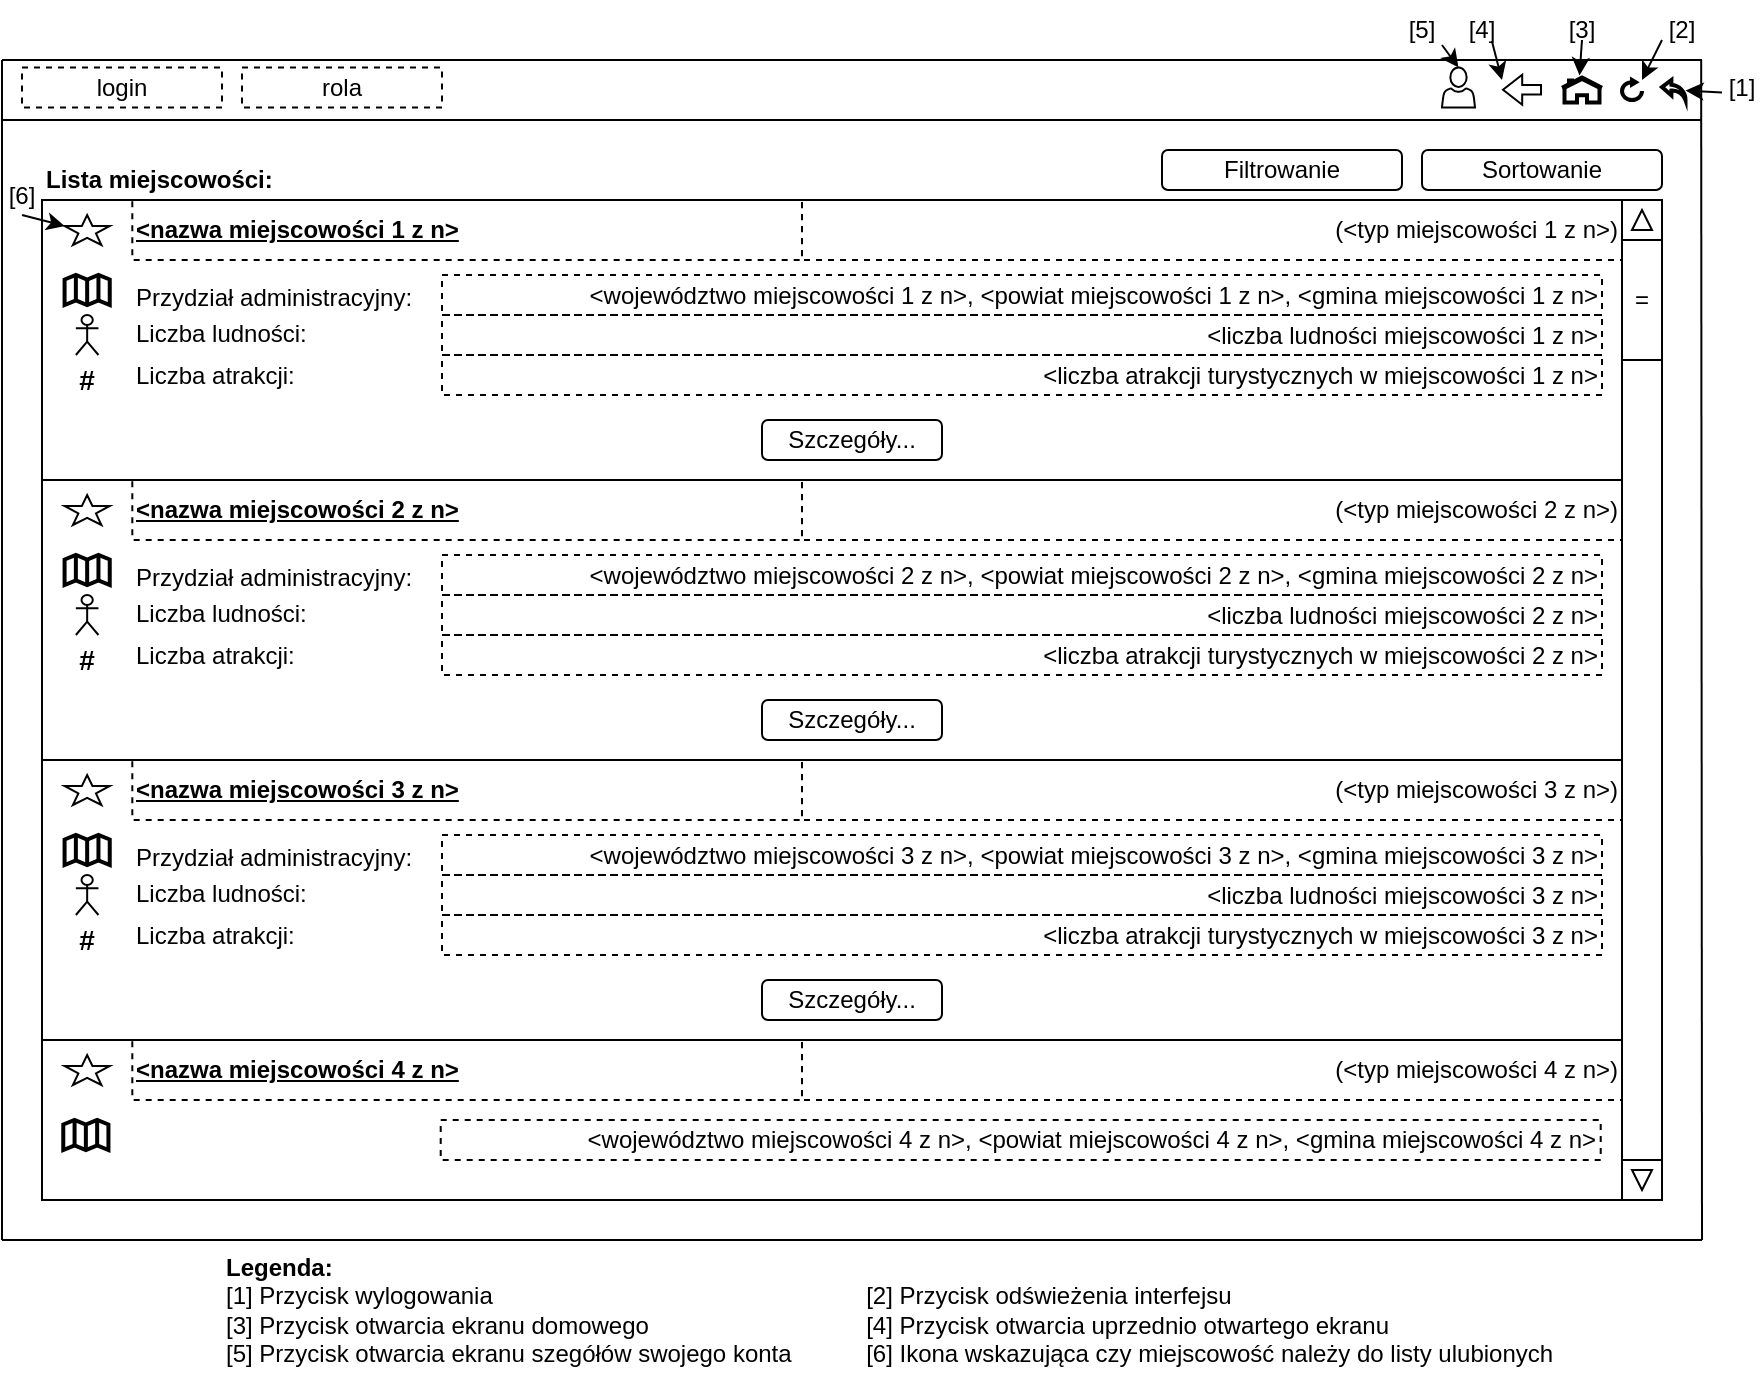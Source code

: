 <mxfile version="22.0.2" type="device">
  <diagram name="Strona-1" id="h2WLkj2qyGADKgaHyaSV">
    <mxGraphModel dx="1418" dy="828" grid="1" gridSize="10" guides="1" tooltips="1" connect="1" arrows="1" fold="1" page="1" pageScale="1" pageWidth="827" pageHeight="1169" math="0" shadow="0">
      <root>
        <mxCell id="0" />
        <mxCell id="1" parent="0" />
        <mxCell id="EYUodT9akqzmMVGfxFc3-3" value="&lt;b&gt;Lista miejscowości:&lt;/b&gt;" style="text;html=1;strokeColor=none;fillColor=none;align=left;verticalAlign=middle;whiteSpace=wrap;rounded=0;" parent="1" vertex="1">
          <mxGeometry x="30" y="265" width="190" height="30" as="geometry" />
        </mxCell>
        <mxCell id="EYUodT9akqzmMVGfxFc3-4" value="" style="endArrow=none;html=1;rounded=0;" parent="1" edge="1">
          <mxGeometry width="50" height="50" relative="1" as="geometry">
            <mxPoint x="10" y="220" as="sourcePoint" />
            <mxPoint x="860" y="220" as="targetPoint" />
          </mxGeometry>
        </mxCell>
        <mxCell id="EYUodT9akqzmMVGfxFc3-5" value="" style="endArrow=none;html=1;rounded=0;" parent="1" edge="1">
          <mxGeometry width="50" height="50" relative="1" as="geometry">
            <mxPoint x="10" y="810" as="sourcePoint" />
            <mxPoint x="10" y="220" as="targetPoint" />
          </mxGeometry>
        </mxCell>
        <mxCell id="EYUodT9akqzmMVGfxFc3-6" value="" style="endArrow=none;html=1;rounded=0;" parent="1" edge="1">
          <mxGeometry width="50" height="50" relative="1" as="geometry">
            <mxPoint x="10" y="250" as="sourcePoint" />
            <mxPoint x="860" y="250" as="targetPoint" />
          </mxGeometry>
        </mxCell>
        <mxCell id="EYUodT9akqzmMVGfxFc3-13" value="" style="endArrow=none;html=1;rounded=0;" parent="1" edge="1">
          <mxGeometry width="50" height="50" relative="1" as="geometry">
            <mxPoint x="860" y="810" as="sourcePoint" />
            <mxPoint x="859.58" y="220" as="targetPoint" />
          </mxGeometry>
        </mxCell>
        <mxCell id="EYUodT9akqzmMVGfxFc3-34" value="" style="endArrow=none;html=1;rounded=0;fontFamily=Helvetica;fontSize=12;fontColor=default;" parent="1" edge="1">
          <mxGeometry width="50" height="50" relative="1" as="geometry">
            <mxPoint x="10" y="810" as="sourcePoint" />
            <mxPoint x="860" y="810" as="targetPoint" />
          </mxGeometry>
        </mxCell>
        <mxCell id="DOHr0hYEis4pRiLcCh-8-1" value="login" style="rounded=0;whiteSpace=wrap;html=1;dashed=1;" parent="1" vertex="1">
          <mxGeometry x="20" y="223.75" width="100" height="20" as="geometry" />
        </mxCell>
        <mxCell id="DOHr0hYEis4pRiLcCh-8-2" value="rola" style="rounded=0;whiteSpace=wrap;html=1;dashed=1;" parent="1" vertex="1">
          <mxGeometry x="130" y="223.75" width="100" height="20" as="geometry" />
        </mxCell>
        <mxCell id="DOHr0hYEis4pRiLcCh-8-3" value="" style="rounded=0;whiteSpace=wrap;html=1;" parent="1" vertex="1">
          <mxGeometry x="30" y="290" width="790" height="500" as="geometry" />
        </mxCell>
        <mxCell id="DOHr0hYEis4pRiLcCh-8-4" value="" style="rounded=0;whiteSpace=wrap;html=1;" parent="1" vertex="1">
          <mxGeometry x="820" y="290" width="20" height="480" as="geometry" />
        </mxCell>
        <mxCell id="DOHr0hYEis4pRiLcCh-8-5" value="" style="whiteSpace=wrap;html=1;aspect=fixed;" parent="1" vertex="1">
          <mxGeometry x="820" y="290" width="20" height="20" as="geometry" />
        </mxCell>
        <mxCell id="DOHr0hYEis4pRiLcCh-8-6" value="" style="whiteSpace=wrap;html=1;aspect=fixed;" parent="1" vertex="1">
          <mxGeometry x="820" y="770" width="20" height="20" as="geometry" />
        </mxCell>
        <mxCell id="DOHr0hYEis4pRiLcCh-8-7" value="" style="triangle;whiteSpace=wrap;html=1;rotation=-90;" parent="1" vertex="1">
          <mxGeometry x="825" y="295" width="10" height="10" as="geometry" />
        </mxCell>
        <mxCell id="DOHr0hYEis4pRiLcCh-8-8" value="" style="triangle;whiteSpace=wrap;html=1;rotation=90;" parent="1" vertex="1">
          <mxGeometry x="825" y="775" width="10" height="10" as="geometry" />
        </mxCell>
        <mxCell id="DOHr0hYEis4pRiLcCh-8-10" value="=" style="rounded=0;whiteSpace=wrap;html=1;" parent="1" vertex="1">
          <mxGeometry x="820" y="310" width="20" height="60" as="geometry" />
        </mxCell>
        <mxCell id="XWjq8RXl0sNAPFMhclUL-5" value="" style="rounded=0;whiteSpace=wrap;html=1;strokeWidth=1;" parent="1" vertex="1">
          <mxGeometry x="30" y="290" width="790" height="140" as="geometry" />
        </mxCell>
        <mxCell id="XWjq8RXl0sNAPFMhclUL-6" value="&lt;b&gt;&amp;lt;nazwa miejscowości 1 z n&amp;gt;&lt;/b&gt;" style="rounded=0;whiteSpace=wrap;html=1;strokeColor=default;fontStyle=4;fillColor=none;align=left;dashed=1;" parent="1" vertex="1">
          <mxGeometry x="75.16" y="290" width="334.84" height="30" as="geometry" />
        </mxCell>
        <mxCell id="XWjq8RXl0sNAPFMhclUL-7" value="" style="verticalLabelPosition=bottom;verticalAlign=top;html=1;shape=mxgraph.basic.star" parent="1" vertex="1">
          <mxGeometry x="41.29" y="297.5" width="22.581" height="15" as="geometry" />
        </mxCell>
        <mxCell id="XWjq8RXl0sNAPFMhclUL-8" value="&amp;lt;województwo miejscowości 1 z n&amp;gt;, &amp;lt;powiat miejscowości 1 z n&amp;gt;, &amp;lt;gmina miejscowości 1 z n&amp;gt;" style="rounded=0;whiteSpace=wrap;html=1;strokeColor=default;fontStyle=0;fillColor=none;align=right;dashed=1;" parent="1" vertex="1">
          <mxGeometry x="230" y="327.5" width="580" height="20" as="geometry" />
        </mxCell>
        <mxCell id="XWjq8RXl0sNAPFMhclUL-9" value="" style="html=1;verticalLabelPosition=bottom;align=center;labelBackgroundColor=#ffffff;verticalAlign=top;strokeWidth=2;shadow=0;dashed=0;shape=mxgraph.ios7.icons.map;" parent="1" vertex="1">
          <mxGeometry x="41.29" y="327.5" width="22.581" height="15" as="geometry" />
        </mxCell>
        <mxCell id="XWjq8RXl0sNAPFMhclUL-10" value="" style="shape=umlActor;verticalLabelPosition=bottom;verticalAlign=top;html=1;" parent="1" vertex="1">
          <mxGeometry x="46.935" y="347.5" width="11.29" height="20" as="geometry" />
        </mxCell>
        <mxCell id="XWjq8RXl0sNAPFMhclUL-11" value="&amp;lt;liczba ludności miejscowości 1 z n&amp;gt;" style="rounded=0;whiteSpace=wrap;html=1;strokeColor=default;fontStyle=0;fillColor=none;align=right;dashed=1;" parent="1" vertex="1">
          <mxGeometry x="230" y="347.5" width="580" height="20" as="geometry" />
        </mxCell>
        <mxCell id="XWjq8RXl0sNAPFMhclUL-12" value="&lt;font style=&quot;font-size: 14px;&quot;&gt;&lt;b&gt;#&lt;/b&gt;&lt;/font&gt;" style="text;html=1;strokeColor=none;fillColor=none;align=center;verticalAlign=middle;whiteSpace=wrap;rounded=0;" parent="1" vertex="1">
          <mxGeometry x="44.113" y="370" width="16.935" height="20" as="geometry" />
        </mxCell>
        <mxCell id="XWjq8RXl0sNAPFMhclUL-13" value="&amp;lt;liczba atrakcji turystycznych w miejscowości 1 z n&amp;gt;" style="rounded=0;whiteSpace=wrap;html=1;strokeColor=default;fontStyle=0;fillColor=none;align=right;dashed=1;" parent="1" vertex="1">
          <mxGeometry x="230" y="367.5" width="580" height="20" as="geometry" />
        </mxCell>
        <mxCell id="XWjq8RXl0sNAPFMhclUL-14" value="(&amp;lt;typ miejscowości 1 z n&amp;gt;)" style="text;html=1;strokeColor=default;fillColor=none;align=right;verticalAlign=middle;whiteSpace=wrap;rounded=0;dashed=1;" parent="1" vertex="1">
          <mxGeometry x="410" y="290" width="410" height="30" as="geometry" />
        </mxCell>
        <mxCell id="XWjq8RXl0sNAPFMhclUL-15" value="Szczegóły..." style="rounded=1;whiteSpace=wrap;html=1;" parent="1" vertex="1">
          <mxGeometry x="390" y="400" width="90" height="20" as="geometry" />
        </mxCell>
        <mxCell id="XWjq8RXl0sNAPFMhclUL-28" value="Przydział administracyjny:" style="text;html=1;strokeColor=none;fillColor=none;align=left;verticalAlign=middle;whiteSpace=wrap;rounded=0;" parent="1" vertex="1">
          <mxGeometry x="75.16" y="327.5" width="154.84" height="22.5" as="geometry" />
        </mxCell>
        <mxCell id="XWjq8RXl0sNAPFMhclUL-29" value="Liczba ludności:" style="text;html=1;strokeColor=none;fillColor=none;align=left;verticalAlign=middle;whiteSpace=wrap;rounded=0;" parent="1" vertex="1">
          <mxGeometry x="75.16" y="347.5" width="154.84" height="18.75" as="geometry" />
        </mxCell>
        <mxCell id="XWjq8RXl0sNAPFMhclUL-30" value="Liczba atrakcji:" style="text;html=1;strokeColor=none;fillColor=none;align=left;verticalAlign=middle;whiteSpace=wrap;rounded=0;" parent="1" vertex="1">
          <mxGeometry x="75.16" y="366.88" width="154.84" height="21.25" as="geometry" />
        </mxCell>
        <mxCell id="XWjq8RXl0sNAPFMhclUL-32" value="" style="rounded=0;whiteSpace=wrap;html=1;strokeWidth=1;" parent="1" vertex="1">
          <mxGeometry x="30" y="430" width="790" height="140" as="geometry" />
        </mxCell>
        <mxCell id="XWjq8RXl0sNAPFMhclUL-33" value="&lt;b&gt;&amp;lt;nazwa miejscowości 2 z n&amp;gt;&lt;/b&gt;" style="rounded=0;whiteSpace=wrap;html=1;strokeColor=default;fontStyle=4;fillColor=none;align=left;dashed=1;" parent="1" vertex="1">
          <mxGeometry x="75.16" y="430" width="334.84" height="30" as="geometry" />
        </mxCell>
        <mxCell id="XWjq8RXl0sNAPFMhclUL-34" value="" style="verticalLabelPosition=bottom;verticalAlign=top;html=1;shape=mxgraph.basic.star" parent="1" vertex="1">
          <mxGeometry x="41.29" y="437.5" width="22.581" height="15" as="geometry" />
        </mxCell>
        <mxCell id="XWjq8RXl0sNAPFMhclUL-35" value="&amp;lt;województwo miejscowości 2 z n&amp;gt;, &amp;lt;powiat miejscowości 2 z n&amp;gt;, &amp;lt;gmina miejscowości 2 z n&amp;gt;" style="rounded=0;whiteSpace=wrap;html=1;strokeColor=default;fontStyle=0;fillColor=none;align=right;dashed=1;" parent="1" vertex="1">
          <mxGeometry x="230" y="467.5" width="580" height="20" as="geometry" />
        </mxCell>
        <mxCell id="XWjq8RXl0sNAPFMhclUL-36" value="" style="html=1;verticalLabelPosition=bottom;align=center;labelBackgroundColor=#ffffff;verticalAlign=top;strokeWidth=2;shadow=0;dashed=0;shape=mxgraph.ios7.icons.map;" parent="1" vertex="1">
          <mxGeometry x="41.29" y="467.5" width="22.581" height="15" as="geometry" />
        </mxCell>
        <mxCell id="XWjq8RXl0sNAPFMhclUL-37" value="" style="shape=umlActor;verticalLabelPosition=bottom;verticalAlign=top;html=1;" parent="1" vertex="1">
          <mxGeometry x="46.935" y="487.5" width="11.29" height="20" as="geometry" />
        </mxCell>
        <mxCell id="XWjq8RXl0sNAPFMhclUL-38" value="&amp;lt;liczba ludności miejscowości 2 z n&amp;gt;" style="rounded=0;whiteSpace=wrap;html=1;strokeColor=default;fontStyle=0;fillColor=none;align=right;dashed=1;" parent="1" vertex="1">
          <mxGeometry x="230" y="487.5" width="580" height="20" as="geometry" />
        </mxCell>
        <mxCell id="XWjq8RXl0sNAPFMhclUL-39" value="&lt;font style=&quot;font-size: 14px;&quot;&gt;&lt;b&gt;#&lt;/b&gt;&lt;/font&gt;" style="text;html=1;strokeColor=none;fillColor=none;align=center;verticalAlign=middle;whiteSpace=wrap;rounded=0;" parent="1" vertex="1">
          <mxGeometry x="44.113" y="510" width="16.935" height="20" as="geometry" />
        </mxCell>
        <mxCell id="XWjq8RXl0sNAPFMhclUL-40" value="&amp;lt;liczba atrakcji turystycznych w miejscowości 2 z n&amp;gt;" style="rounded=0;whiteSpace=wrap;html=1;strokeColor=default;fontStyle=0;fillColor=none;align=right;dashed=1;" parent="1" vertex="1">
          <mxGeometry x="230" y="507.5" width="580" height="20" as="geometry" />
        </mxCell>
        <mxCell id="XWjq8RXl0sNAPFMhclUL-41" value="(&amp;lt;typ miejscowości 2 z n&amp;gt;)" style="text;html=1;strokeColor=default;fillColor=none;align=right;verticalAlign=middle;whiteSpace=wrap;rounded=0;dashed=1;" parent="1" vertex="1">
          <mxGeometry x="410" y="430" width="410" height="30" as="geometry" />
        </mxCell>
        <mxCell id="XWjq8RXl0sNAPFMhclUL-42" value="Szczegóły..." style="rounded=1;whiteSpace=wrap;html=1;" parent="1" vertex="1">
          <mxGeometry x="390" y="540" width="90" height="20" as="geometry" />
        </mxCell>
        <mxCell id="XWjq8RXl0sNAPFMhclUL-43" value="Przydział administracyjny:" style="text;html=1;strokeColor=none;fillColor=none;align=left;verticalAlign=middle;whiteSpace=wrap;rounded=0;" parent="1" vertex="1">
          <mxGeometry x="75.16" y="467.5" width="154.84" height="22.5" as="geometry" />
        </mxCell>
        <mxCell id="XWjq8RXl0sNAPFMhclUL-44" value="Liczba ludności:" style="text;html=1;strokeColor=none;fillColor=none;align=left;verticalAlign=middle;whiteSpace=wrap;rounded=0;" parent="1" vertex="1">
          <mxGeometry x="75.16" y="487.5" width="154.84" height="18.75" as="geometry" />
        </mxCell>
        <mxCell id="XWjq8RXl0sNAPFMhclUL-45" value="Liczba atrakcji:" style="text;html=1;strokeColor=none;fillColor=none;align=left;verticalAlign=middle;whiteSpace=wrap;rounded=0;" parent="1" vertex="1">
          <mxGeometry x="75.16" y="506.88" width="154.84" height="21.25" as="geometry" />
        </mxCell>
        <mxCell id="XWjq8RXl0sNAPFMhclUL-46" value="" style="rounded=0;whiteSpace=wrap;html=1;strokeWidth=1;" parent="1" vertex="1">
          <mxGeometry x="30" y="570" width="790" height="140" as="geometry" />
        </mxCell>
        <mxCell id="XWjq8RXl0sNAPFMhclUL-47" value="&lt;b&gt;&amp;lt;nazwa miejscowości 3 z n&amp;gt;&lt;/b&gt;" style="rounded=0;whiteSpace=wrap;html=1;strokeColor=default;fontStyle=4;fillColor=none;align=left;dashed=1;" parent="1" vertex="1">
          <mxGeometry x="75.16" y="570" width="334.84" height="30" as="geometry" />
        </mxCell>
        <mxCell id="XWjq8RXl0sNAPFMhclUL-48" value="" style="verticalLabelPosition=bottom;verticalAlign=top;html=1;shape=mxgraph.basic.star" parent="1" vertex="1">
          <mxGeometry x="41.29" y="577.5" width="22.581" height="15" as="geometry" />
        </mxCell>
        <mxCell id="XWjq8RXl0sNAPFMhclUL-49" value="&amp;lt;województwo miejscowości 3 z n&amp;gt;, &amp;lt;powiat miejscowości 3 z n&amp;gt;, &amp;lt;gmina miejscowości 3 z n&amp;gt;" style="rounded=0;whiteSpace=wrap;html=1;strokeColor=default;fontStyle=0;fillColor=none;align=right;dashed=1;" parent="1" vertex="1">
          <mxGeometry x="230" y="607.5" width="580" height="20" as="geometry" />
        </mxCell>
        <mxCell id="XWjq8RXl0sNAPFMhclUL-50" value="" style="html=1;verticalLabelPosition=bottom;align=center;labelBackgroundColor=#ffffff;verticalAlign=top;strokeWidth=2;shadow=0;dashed=0;shape=mxgraph.ios7.icons.map;" parent="1" vertex="1">
          <mxGeometry x="41.29" y="607.5" width="22.581" height="15" as="geometry" />
        </mxCell>
        <mxCell id="XWjq8RXl0sNAPFMhclUL-51" value="" style="shape=umlActor;verticalLabelPosition=bottom;verticalAlign=top;html=1;" parent="1" vertex="1">
          <mxGeometry x="46.935" y="627.5" width="11.29" height="20" as="geometry" />
        </mxCell>
        <mxCell id="XWjq8RXl0sNAPFMhclUL-52" value="&amp;lt;liczba ludności miejscowości 3 z n&amp;gt;" style="rounded=0;whiteSpace=wrap;html=1;strokeColor=default;fontStyle=0;fillColor=none;align=right;dashed=1;" parent="1" vertex="1">
          <mxGeometry x="230" y="627.5" width="580" height="20" as="geometry" />
        </mxCell>
        <mxCell id="XWjq8RXl0sNAPFMhclUL-53" value="&lt;font style=&quot;font-size: 14px;&quot;&gt;&lt;b&gt;#&lt;/b&gt;&lt;/font&gt;" style="text;html=1;strokeColor=none;fillColor=none;align=center;verticalAlign=middle;whiteSpace=wrap;rounded=0;" parent="1" vertex="1">
          <mxGeometry x="44.113" y="650" width="16.935" height="20" as="geometry" />
        </mxCell>
        <mxCell id="XWjq8RXl0sNAPFMhclUL-54" value="&amp;lt;liczba atrakcji turystycznych w miejscowości 3 z n&amp;gt;" style="rounded=0;whiteSpace=wrap;html=1;strokeColor=default;fontStyle=0;fillColor=none;align=right;dashed=1;" parent="1" vertex="1">
          <mxGeometry x="230" y="647.5" width="580" height="20" as="geometry" />
        </mxCell>
        <mxCell id="XWjq8RXl0sNAPFMhclUL-55" value="(&amp;lt;typ miejscowości 3 z n&amp;gt;)" style="text;html=1;strokeColor=default;fillColor=none;align=right;verticalAlign=middle;whiteSpace=wrap;rounded=0;dashed=1;" parent="1" vertex="1">
          <mxGeometry x="410" y="570" width="410" height="30" as="geometry" />
        </mxCell>
        <mxCell id="XWjq8RXl0sNAPFMhclUL-56" value="Szczegóły..." style="rounded=1;whiteSpace=wrap;html=1;" parent="1" vertex="1">
          <mxGeometry x="390" y="680" width="90" height="20" as="geometry" />
        </mxCell>
        <mxCell id="XWjq8RXl0sNAPFMhclUL-57" value="Przydział administracyjny:" style="text;html=1;strokeColor=none;fillColor=none;align=left;verticalAlign=middle;whiteSpace=wrap;rounded=0;" parent="1" vertex="1">
          <mxGeometry x="75.16" y="607.5" width="154.84" height="22.5" as="geometry" />
        </mxCell>
        <mxCell id="XWjq8RXl0sNAPFMhclUL-58" value="Liczba ludności:" style="text;html=1;strokeColor=none;fillColor=none;align=left;verticalAlign=middle;whiteSpace=wrap;rounded=0;" parent="1" vertex="1">
          <mxGeometry x="75.16" y="627.5" width="154.84" height="18.75" as="geometry" />
        </mxCell>
        <mxCell id="XWjq8RXl0sNAPFMhclUL-59" value="Liczba atrakcji:" style="text;html=1;strokeColor=none;fillColor=none;align=left;verticalAlign=middle;whiteSpace=wrap;rounded=0;" parent="1" vertex="1">
          <mxGeometry x="75.16" y="646.88" width="154.84" height="21.25" as="geometry" />
        </mxCell>
        <mxCell id="XWjq8RXl0sNAPFMhclUL-74" value="&lt;b&gt;&amp;lt;nazwa miejscowości 4 z n&amp;gt;&lt;/b&gt;" style="rounded=0;whiteSpace=wrap;html=1;strokeColor=default;fontStyle=4;fillColor=none;align=left;dashed=1;" parent="1" vertex="1">
          <mxGeometry x="75.16" y="710" width="334.84" height="30" as="geometry" />
        </mxCell>
        <mxCell id="XWjq8RXl0sNAPFMhclUL-75" value="" style="verticalLabelPosition=bottom;verticalAlign=top;html=1;shape=mxgraph.basic.star" parent="1" vertex="1">
          <mxGeometry x="41.29" y="717.5" width="22.581" height="15" as="geometry" />
        </mxCell>
        <mxCell id="XWjq8RXl0sNAPFMhclUL-76" value="(&amp;lt;typ miejscowości 4 z n&amp;gt;)" style="text;html=1;strokeColor=default;fillColor=none;align=right;verticalAlign=middle;whiteSpace=wrap;rounded=0;dashed=1;" parent="1" vertex="1">
          <mxGeometry x="410" y="710" width="410" height="30" as="geometry" />
        </mxCell>
        <mxCell id="XWjq8RXl0sNAPFMhclUL-77" value="&amp;lt;województwo miejscowości 4 z n&amp;gt;, &amp;lt;powiat miejscowości 4 z n&amp;gt;, &amp;lt;gmina miejscowości 4 z n&amp;gt;" style="rounded=0;whiteSpace=wrap;html=1;strokeColor=default;fontStyle=0;fillColor=none;align=right;dashed=1;" parent="1" vertex="1">
          <mxGeometry x="229.35" y="750" width="580" height="20" as="geometry" />
        </mxCell>
        <mxCell id="XWjq8RXl0sNAPFMhclUL-78" value="" style="html=1;verticalLabelPosition=bottom;align=center;labelBackgroundColor=#ffffff;verticalAlign=top;strokeWidth=2;shadow=0;dashed=0;shape=mxgraph.ios7.icons.map;" parent="1" vertex="1">
          <mxGeometry x="40.64" y="750" width="22.581" height="15" as="geometry" />
        </mxCell>
        <mxCell id="XWjq8RXl0sNAPFMhclUL-79" value="Sortowanie" style="rounded=1;whiteSpace=wrap;html=1;" parent="1" vertex="1">
          <mxGeometry x="720" y="265" width="120" height="20" as="geometry" />
        </mxCell>
        <mxCell id="XWjq8RXl0sNAPFMhclUL-80" value="Filtrowanie" style="rounded=1;whiteSpace=wrap;html=1;" parent="1" vertex="1">
          <mxGeometry x="590" y="265" width="120" height="20" as="geometry" />
        </mxCell>
        <mxCell id="0zFx9SujLV0rKzJFHHB8-1" value="" style="html=1;verticalLabelPosition=bottom;align=center;labelBackgroundColor=#ffffff;verticalAlign=top;strokeWidth=2;shadow=0;dashed=0;shape=mxgraph.ios7.icons.home;" parent="1" vertex="1">
          <mxGeometry x="790" y="228.75" width="20" height="12.5" as="geometry" />
        </mxCell>
        <mxCell id="0zFx9SujLV0rKzJFHHB8-2" value="" style="html=1;verticalLabelPosition=bottom;align=center;labelBackgroundColor=#ffffff;verticalAlign=top;strokeWidth=2;shadow=0;dashed=0;shape=mxgraph.ios7.icons.back;fontFamily=Helvetica;fontSize=12;" parent="1" vertex="1">
          <mxGeometry x="840" y="230" width="11.76" height="10" as="geometry" />
        </mxCell>
        <mxCell id="0zFx9SujLV0rKzJFHHB8-3" value="" style="html=1;verticalLabelPosition=bottom;align=center;labelBackgroundColor=#ffffff;verticalAlign=top;strokeWidth=2;shadow=0;dashed=0;shape=mxgraph.ios7.icons.reload;fontFamily=Helvetica;fontSize=12;" parent="1" vertex="1">
          <mxGeometry x="820" y="230" width="10" height="10" as="geometry" />
        </mxCell>
        <mxCell id="0zFx9SujLV0rKzJFHHB8-4" value="[1]" style="text;html=1;strokeColor=none;fillColor=none;align=center;verticalAlign=middle;whiteSpace=wrap;rounded=0;fontSize=12;fontFamily=Helvetica;fontColor=default;" parent="1" vertex="1">
          <mxGeometry x="870" y="228.75" width="20" height="10" as="geometry" />
        </mxCell>
        <mxCell id="0zFx9SujLV0rKzJFHHB8-5" value="" style="endArrow=classic;html=1;rounded=0;fontFamily=Helvetica;fontSize=12;fontColor=default;exitX=0;exitY=0.75;exitDx=0;exitDy=0;" parent="1" source="0zFx9SujLV0rKzJFHHB8-4" target="0zFx9SujLV0rKzJFHHB8-2" edge="1">
          <mxGeometry width="50" height="50" relative="1" as="geometry">
            <mxPoint x="790" y="200" as="sourcePoint" />
            <mxPoint x="840" y="150" as="targetPoint" />
          </mxGeometry>
        </mxCell>
        <mxCell id="0zFx9SujLV0rKzJFHHB8-6" value="" style="shape=flexArrow;endArrow=classic;html=1;rounded=0;fontFamily=Helvetica;fontSize=12;fontColor=default;startWidth=9.302;endWidth=9.302;startSize=5.426;endSize=2.867;width=4.651;" parent="1" edge="1">
          <mxGeometry width="50" height="50" relative="1" as="geometry">
            <mxPoint x="780" y="234.88" as="sourcePoint" />
            <mxPoint x="760" y="234.88" as="targetPoint" />
          </mxGeometry>
        </mxCell>
        <mxCell id="0zFx9SujLV0rKzJFHHB8-7" value="[2]" style="text;html=1;strokeColor=none;fillColor=none;align=center;verticalAlign=middle;whiteSpace=wrap;rounded=0;fontSize=12;fontFamily=Helvetica;fontColor=default;" parent="1" vertex="1">
          <mxGeometry x="830" y="200" width="40" height="10" as="geometry" />
        </mxCell>
        <mxCell id="0zFx9SujLV0rKzJFHHB8-8" value="" style="endArrow=classic;html=1;rounded=0;fontFamily=Helvetica;fontSize=12;fontColor=default;exitX=0.25;exitY=1;exitDx=0;exitDy=0;entryX=1;entryY=0;entryDx=0;entryDy=0;entryPerimeter=0;" parent="1" source="0zFx9SujLV0rKzJFHHB8-7" target="0zFx9SujLV0rKzJFHHB8-3" edge="1">
          <mxGeometry width="50" height="50" relative="1" as="geometry">
            <mxPoint x="780" y="230" as="sourcePoint" />
            <mxPoint x="830" y="180" as="targetPoint" />
          </mxGeometry>
        </mxCell>
        <mxCell id="0zFx9SujLV0rKzJFHHB8-9" value="[3]" style="text;html=1;strokeColor=none;fillColor=none;align=center;verticalAlign=middle;whiteSpace=wrap;rounded=0;fontSize=12;fontFamily=Helvetica;fontColor=default;" parent="1" vertex="1">
          <mxGeometry x="790" y="200" width="20" height="10" as="geometry" />
        </mxCell>
        <mxCell id="0zFx9SujLV0rKzJFHHB8-10" value="" style="endArrow=classic;html=1;rounded=0;fontFamily=Helvetica;fontSize=12;fontColor=default;entryX=0.437;entryY=-0.082;entryDx=0;entryDy=0;entryPerimeter=0;exitX=0.5;exitY=1;exitDx=0;exitDy=0;" parent="1" source="0zFx9SujLV0rKzJFHHB8-9" target="0zFx9SujLV0rKzJFHHB8-1" edge="1">
          <mxGeometry width="50" height="50" relative="1" as="geometry">
            <mxPoint x="810" y="160" as="sourcePoint" />
            <mxPoint x="800" y="170" as="targetPoint" />
          </mxGeometry>
        </mxCell>
        <mxCell id="0zFx9SujLV0rKzJFHHB8-11" value="[4]" style="text;html=1;strokeColor=none;fillColor=none;align=center;verticalAlign=middle;whiteSpace=wrap;rounded=0;fontSize=12;fontFamily=Helvetica;fontColor=default;" parent="1" vertex="1">
          <mxGeometry x="740" y="200" width="20" height="10" as="geometry" />
        </mxCell>
        <mxCell id="0zFx9SujLV0rKzJFHHB8-12" value="" style="endArrow=classic;html=1;rounded=0;fontFamily=Helvetica;fontSize=12;fontColor=default;exitX=0.748;exitY=1.065;exitDx=0;exitDy=0;exitPerimeter=0;" parent="1" source="0zFx9SujLV0rKzJFHHB8-11" edge="1">
          <mxGeometry width="50" height="50" relative="1" as="geometry">
            <mxPoint x="720" y="230" as="sourcePoint" />
            <mxPoint x="760" y="230" as="targetPoint" />
          </mxGeometry>
        </mxCell>
        <mxCell id="0zFx9SujLV0rKzJFHHB8-13" value="" style="sketch=0;pointerEvents=1;shadow=0;dashed=0;html=1;labelPosition=center;verticalLabelPosition=bottom;verticalAlign=top;align=center;shape=mxgraph.mscae.intune.account_portal" parent="1" vertex="1">
          <mxGeometry x="730" y="223.75" width="16.5" height="20" as="geometry" />
        </mxCell>
        <mxCell id="0zFx9SujLV0rKzJFHHB8-14" value="[5]" style="text;html=1;strokeColor=none;fillColor=none;align=center;verticalAlign=middle;whiteSpace=wrap;rounded=0;" parent="1" vertex="1">
          <mxGeometry x="710" y="190" width="20" height="30" as="geometry" />
        </mxCell>
        <mxCell id="0zFx9SujLV0rKzJFHHB8-15" value="" style="endArrow=classic;html=1;rounded=0;exitX=1;exitY=0.75;exitDx=0;exitDy=0;entryX=0.5;entryY=0;entryDx=0;entryDy=0;entryPerimeter=0;" parent="1" source="0zFx9SujLV0rKzJFHHB8-14" target="0zFx9SujLV0rKzJFHHB8-13" edge="1">
          <mxGeometry width="50" height="50" relative="1" as="geometry">
            <mxPoint x="680" y="240" as="sourcePoint" />
            <mxPoint x="730" y="190" as="targetPoint" />
          </mxGeometry>
        </mxCell>
        <mxCell id="0zFx9SujLV0rKzJFHHB8-16" value="&lt;b&gt;Legenda:&lt;/b&gt;&lt;br&gt;[1] Przycisk wylogowania&lt;span style=&quot;white-space: pre;&quot;&gt;&#x9;&lt;/span&gt;&lt;span style=&quot;white-space: pre;&quot;&gt;&#x9;&lt;span style=&quot;white-space: pre;&quot;&gt;&#x9;&lt;/span&gt;&lt;span style=&quot;white-space: pre;&quot;&gt;&#x9;&lt;span style=&quot;white-space: pre;&quot;&gt;&#x9;&lt;/span&gt;&lt;span style=&quot;white-space: pre;&quot;&gt;&#x9;&lt;span style=&quot;white-space: pre;&quot;&gt;&#x9;&lt;/span&gt;&lt;/span&gt;&lt;/span&gt;&lt;/span&gt;[2] Przycisk odświeżenia interfejsu&lt;br&gt;[3] Przycisk otwarcia ekranu domowego&lt;span style=&quot;white-space: pre;&quot;&gt;&#x9;&lt;/span&gt;&lt;span style=&quot;white-space: pre;&quot;&gt;&#x9;&lt;span style=&quot;white-space: pre;&quot;&gt;&#x9;&lt;/span&gt;&lt;span style=&quot;white-space: pre;&quot;&gt;&#x9;&lt;/span&gt;&lt;span style=&quot;white-space: pre;&quot;&gt;&#x9;&lt;/span&gt;&lt;/span&gt;[4] Przycisk otwarcia uprzednio otwartego ekranu&lt;br&gt;[5] Przycisk otwarcia ekranu szegółów swojego konta&lt;span style=&quot;white-space: pre;&quot;&gt;&#x9;&lt;/span&gt;&lt;span style=&quot;white-space: pre;&quot;&gt;&#x9;&lt;/span&gt;[6] Ikona wskazująca czy miejscowość należy do listy ulubionych" style="text;html=1;align=left;verticalAlign=middle;resizable=0;points=[];autosize=1;strokeColor=none;fillColor=none;dashed=1;" parent="1" vertex="1">
          <mxGeometry x="120" y="810" width="690" height="70" as="geometry" />
        </mxCell>
        <mxCell id="0zFx9SujLV0rKzJFHHB8-17" value="[6]" style="text;html=1;strokeColor=none;fillColor=none;align=center;verticalAlign=middle;whiteSpace=wrap;rounded=0;" parent="1" vertex="1">
          <mxGeometry x="10" y="277.5" width="20" height="20" as="geometry" />
        </mxCell>
        <mxCell id="0zFx9SujLV0rKzJFHHB8-18" value="" style="endArrow=classic;html=1;rounded=0;exitX=0.5;exitY=1;exitDx=0;exitDy=0;entryX=0;entryY=0.367;entryDx=0;entryDy=0;entryPerimeter=0;" parent="1" source="0zFx9SujLV0rKzJFHHB8-17" target="XWjq8RXl0sNAPFMhclUL-7" edge="1">
          <mxGeometry width="50" height="50" relative="1" as="geometry">
            <mxPoint x="270" y="320" as="sourcePoint" />
            <mxPoint x="320" y="270" as="targetPoint" />
          </mxGeometry>
        </mxCell>
      </root>
    </mxGraphModel>
  </diagram>
</mxfile>
